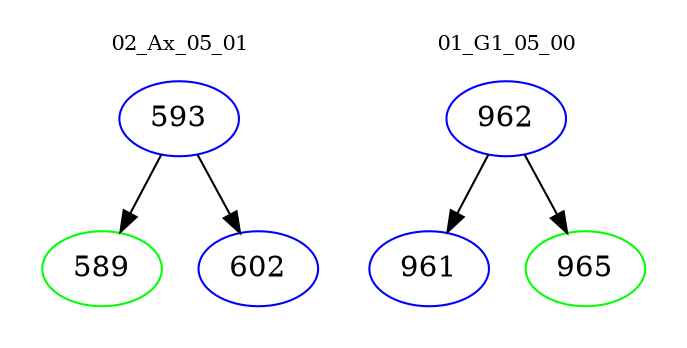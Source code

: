 digraph{
subgraph cluster_0 {
color = white
label = "02_Ax_05_01";
fontsize=10;
T0_593 [label="593", color="blue"]
T0_593 -> T0_589 [color="black"]
T0_589 [label="589", color="green"]
T0_593 -> T0_602 [color="black"]
T0_602 [label="602", color="blue"]
}
subgraph cluster_1 {
color = white
label = "01_G1_05_00";
fontsize=10;
T1_962 [label="962", color="blue"]
T1_962 -> T1_961 [color="black"]
T1_961 [label="961", color="blue"]
T1_962 -> T1_965 [color="black"]
T1_965 [label="965", color="green"]
}
}

